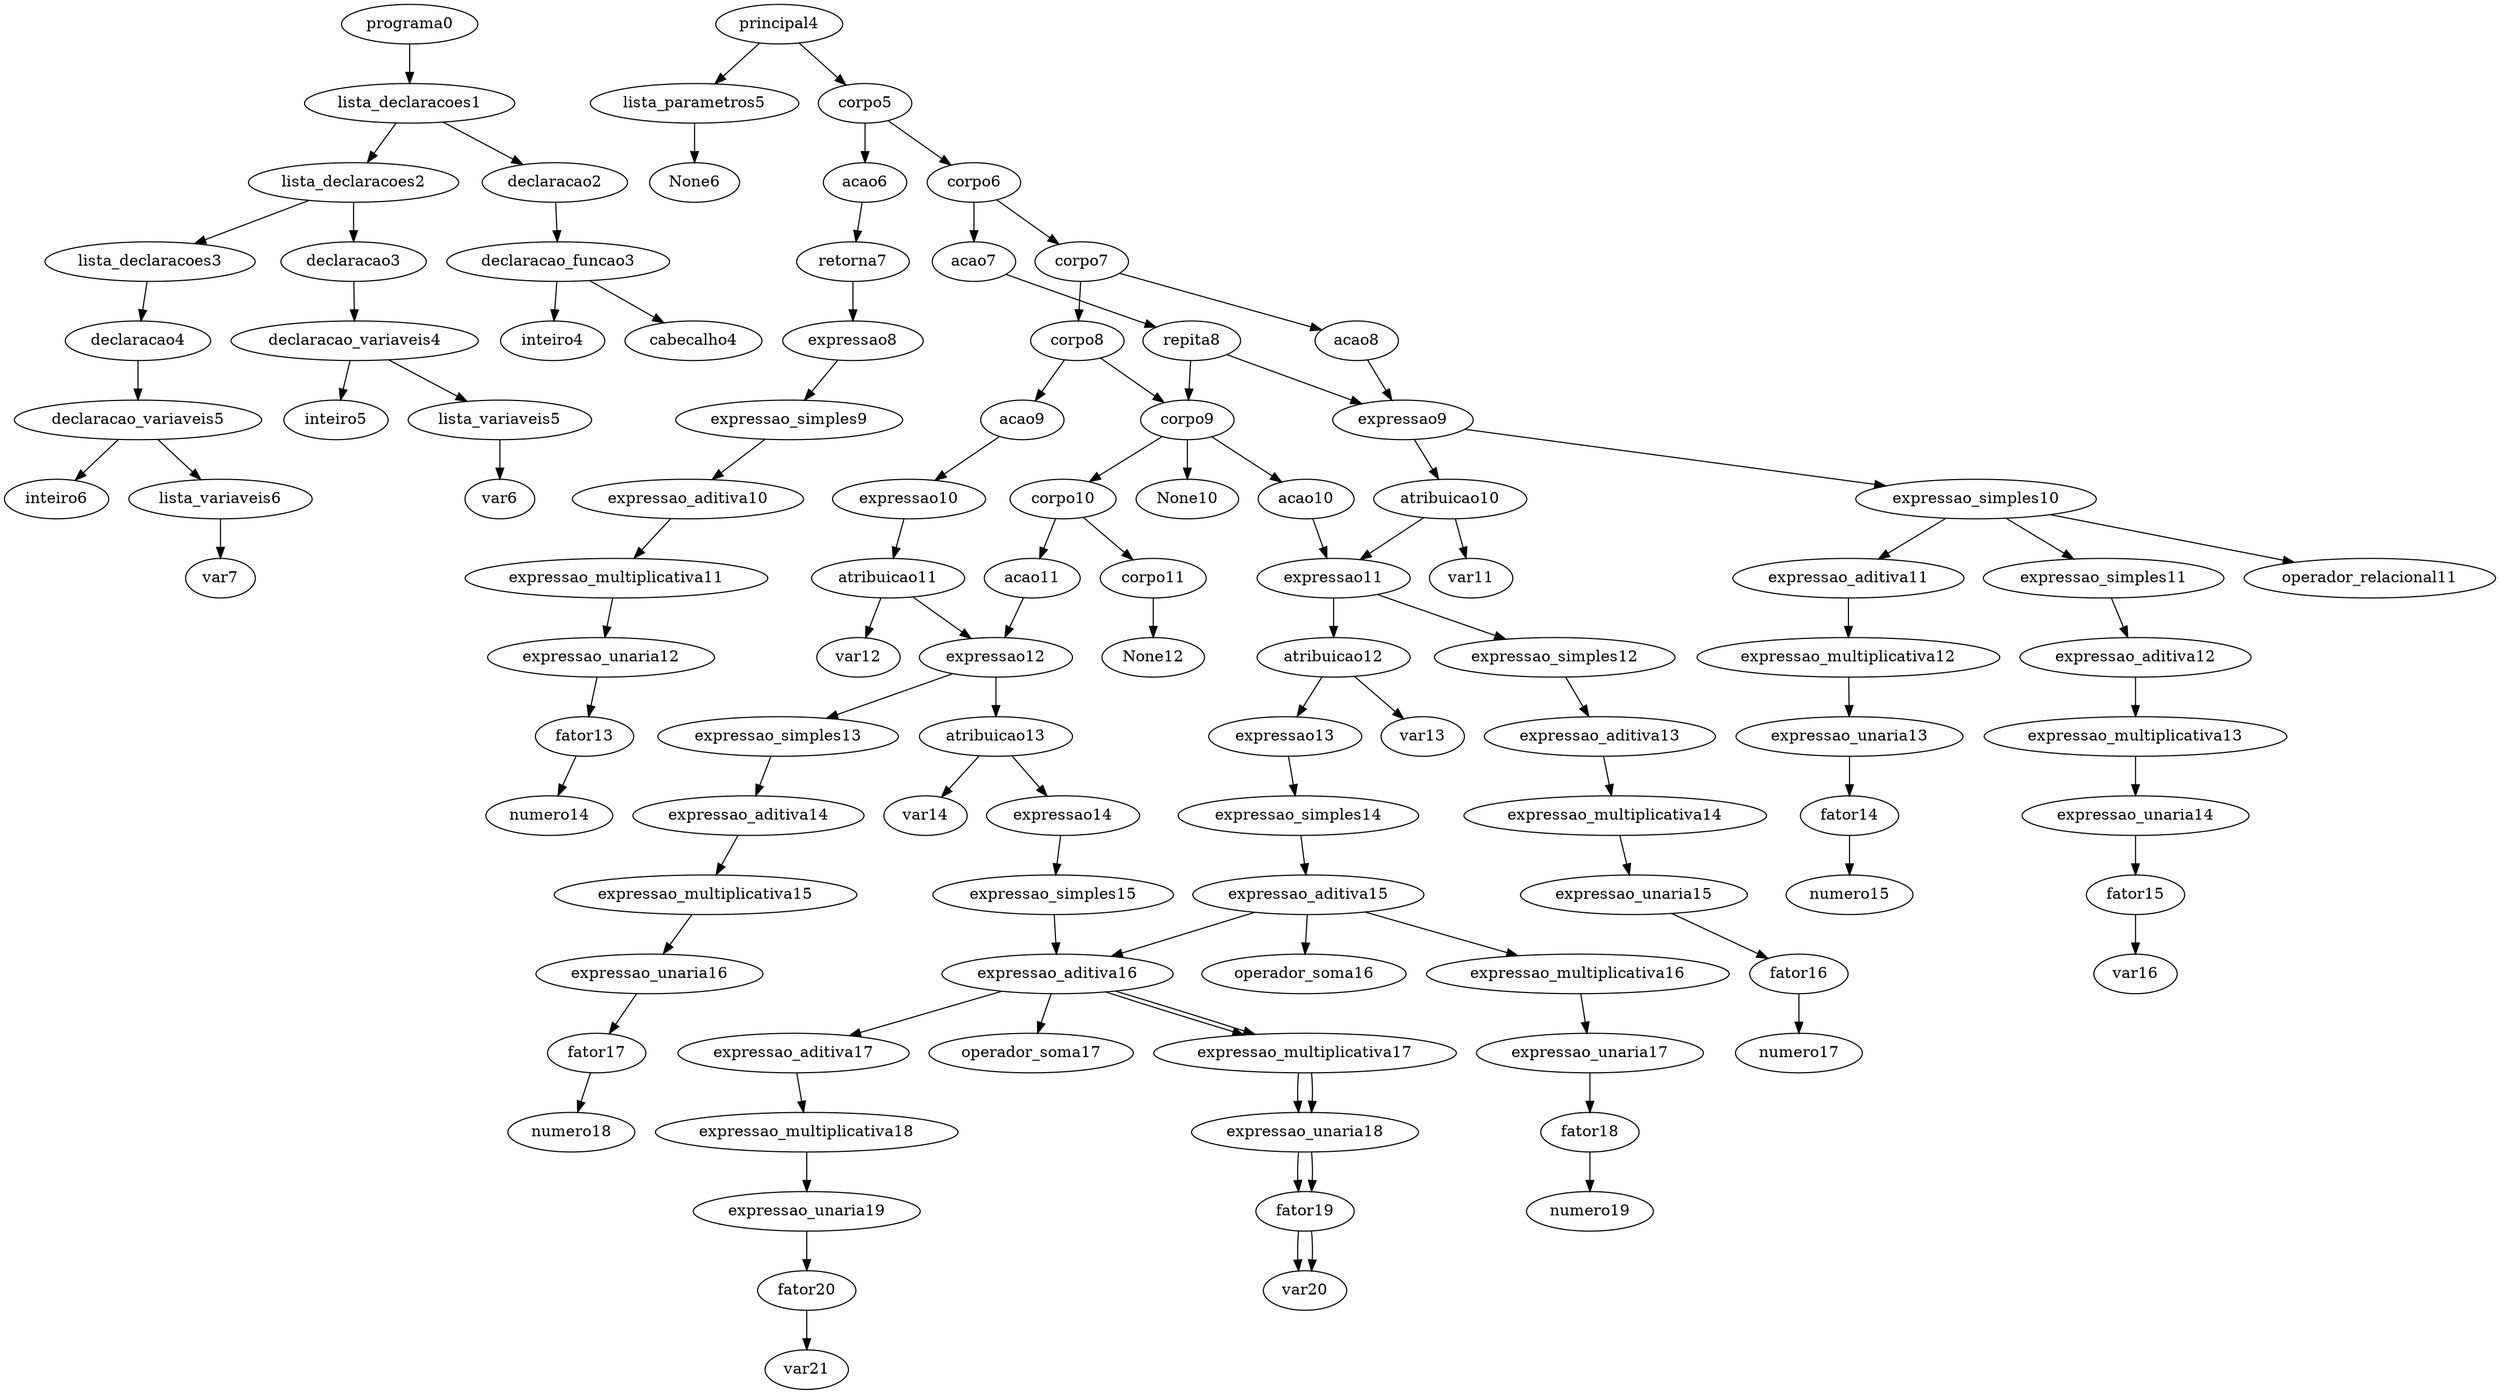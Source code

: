 digraph G {
	programa0 -> lista_declaracoes1
	lista_declaracoes1 -> lista_declaracoes2
	lista_declaracoes2 -> lista_declaracoes3
	lista_declaracoes3 -> declaracao4
	declaracao4 -> declaracao_variaveis5
	declaracao_variaveis5 -> inteiro6
	declaracao_variaveis5 -> lista_variaveis6
	lista_variaveis6 -> var7
	lista_declaracoes2 -> declaracao3
	declaracao3 -> declaracao_variaveis4
	declaracao_variaveis4 -> inteiro5
	declaracao_variaveis4 -> lista_variaveis5
	lista_variaveis5 -> var6
	lista_declaracoes1 -> declaracao2
	declaracao2 -> declaracao_funcao3
	declaracao_funcao3 -> inteiro4
	declaracao_funcao3 -> cabecalho4
	principal4 -> lista_parametros5
	lista_parametros5 -> None6
	principal4 -> corpo5
	corpo5 -> corpo6
	corpo6 -> corpo7
	corpo7 -> corpo8
	corpo8 -> corpo9
	corpo9 -> None10
	corpo8 -> acao9
	acao9 -> expressao10
	expressao10 -> atribuicao11
	atribuicao11 -> var12
	atribuicao11 -> expressao12
	expressao12 -> expressao_simples13
	expressao_simples13 -> expressao_aditiva14
	expressao_aditiva14 -> expressao_multiplicativa15
	expressao_multiplicativa15 -> expressao_unaria16
	expressao_unaria16 -> fator17
	fator17 -> numero18
	corpo7 -> acao8
	acao8 -> expressao9
	expressao9 -> atribuicao10
	atribuicao10 -> var11
	atribuicao10 -> expressao11
	expressao11 -> expressao_simples12
	expressao_simples12 -> expressao_aditiva13
	expressao_aditiva13 -> expressao_multiplicativa14
	expressao_multiplicativa14 -> expressao_unaria15
	expressao_unaria15 -> fator16
	fator16 -> numero17
	corpo6 -> acao7
	acao7 -> repita8
	repita8 -> corpo9
	corpo9 -> corpo10
	corpo10 -> corpo11
	corpo11 -> None12
	corpo10 -> acao11
	acao11 -> expressao12
	expressao12 -> atribuicao13
	atribuicao13 -> var14
	atribuicao13 -> expressao14
	expressao14 -> expressao_simples15
	expressao_simples15 -> expressao_aditiva16
	expressao_aditiva16 -> expressao_aditiva17
	expressao_aditiva17 -> expressao_multiplicativa18
	expressao_multiplicativa18 -> expressao_unaria19
	expressao_unaria19 -> fator20
	fator20 -> var21
	expressao_aditiva16 -> operador_soma17
	expressao_aditiva16 -> expressao_multiplicativa17
	expressao_multiplicativa17 -> expressao_unaria18
	expressao_unaria18 -> fator19
	fator19 -> var20
	corpo9 -> acao10
	acao10 -> expressao11
	expressao11 -> atribuicao12
	atribuicao12 -> var13
	atribuicao12 -> expressao13
	expressao13 -> expressao_simples14
	expressao_simples14 -> expressao_aditiva15
	expressao_aditiva15 -> expressao_aditiva16
	expressao_aditiva16 -> expressao_multiplicativa17
	expressao_multiplicativa17 -> expressao_unaria18
	expressao_unaria18 -> fator19
	fator19 -> var20
	expressao_aditiva15 -> operador_soma16
	expressao_aditiva15 -> expressao_multiplicativa16
	expressao_multiplicativa16 -> expressao_unaria17
	expressao_unaria17 -> fator18
	fator18 -> numero19
	repita8 -> expressao9
	expressao9 -> expressao_simples10
	expressao_simples10 -> expressao_simples11
	expressao_simples11 -> expressao_aditiva12
	expressao_aditiva12 -> expressao_multiplicativa13
	expressao_multiplicativa13 -> expressao_unaria14
	expressao_unaria14 -> fator15
	fator15 -> var16
	expressao_simples10 -> operador_relacional11
	expressao_simples10 -> expressao_aditiva11
	expressao_aditiva11 -> expressao_multiplicativa12
	expressao_multiplicativa12 -> expressao_unaria13
	expressao_unaria13 -> fator14
	fator14 -> numero15
	corpo5 -> acao6
	acao6 -> retorna7
	retorna7 -> expressao8
	expressao8 -> expressao_simples9
	expressao_simples9 -> expressao_aditiva10
	expressao_aditiva10 -> expressao_multiplicativa11
	expressao_multiplicativa11 -> expressao_unaria12
	expressao_unaria12 -> fator13
	fator13 -> numero14
}
